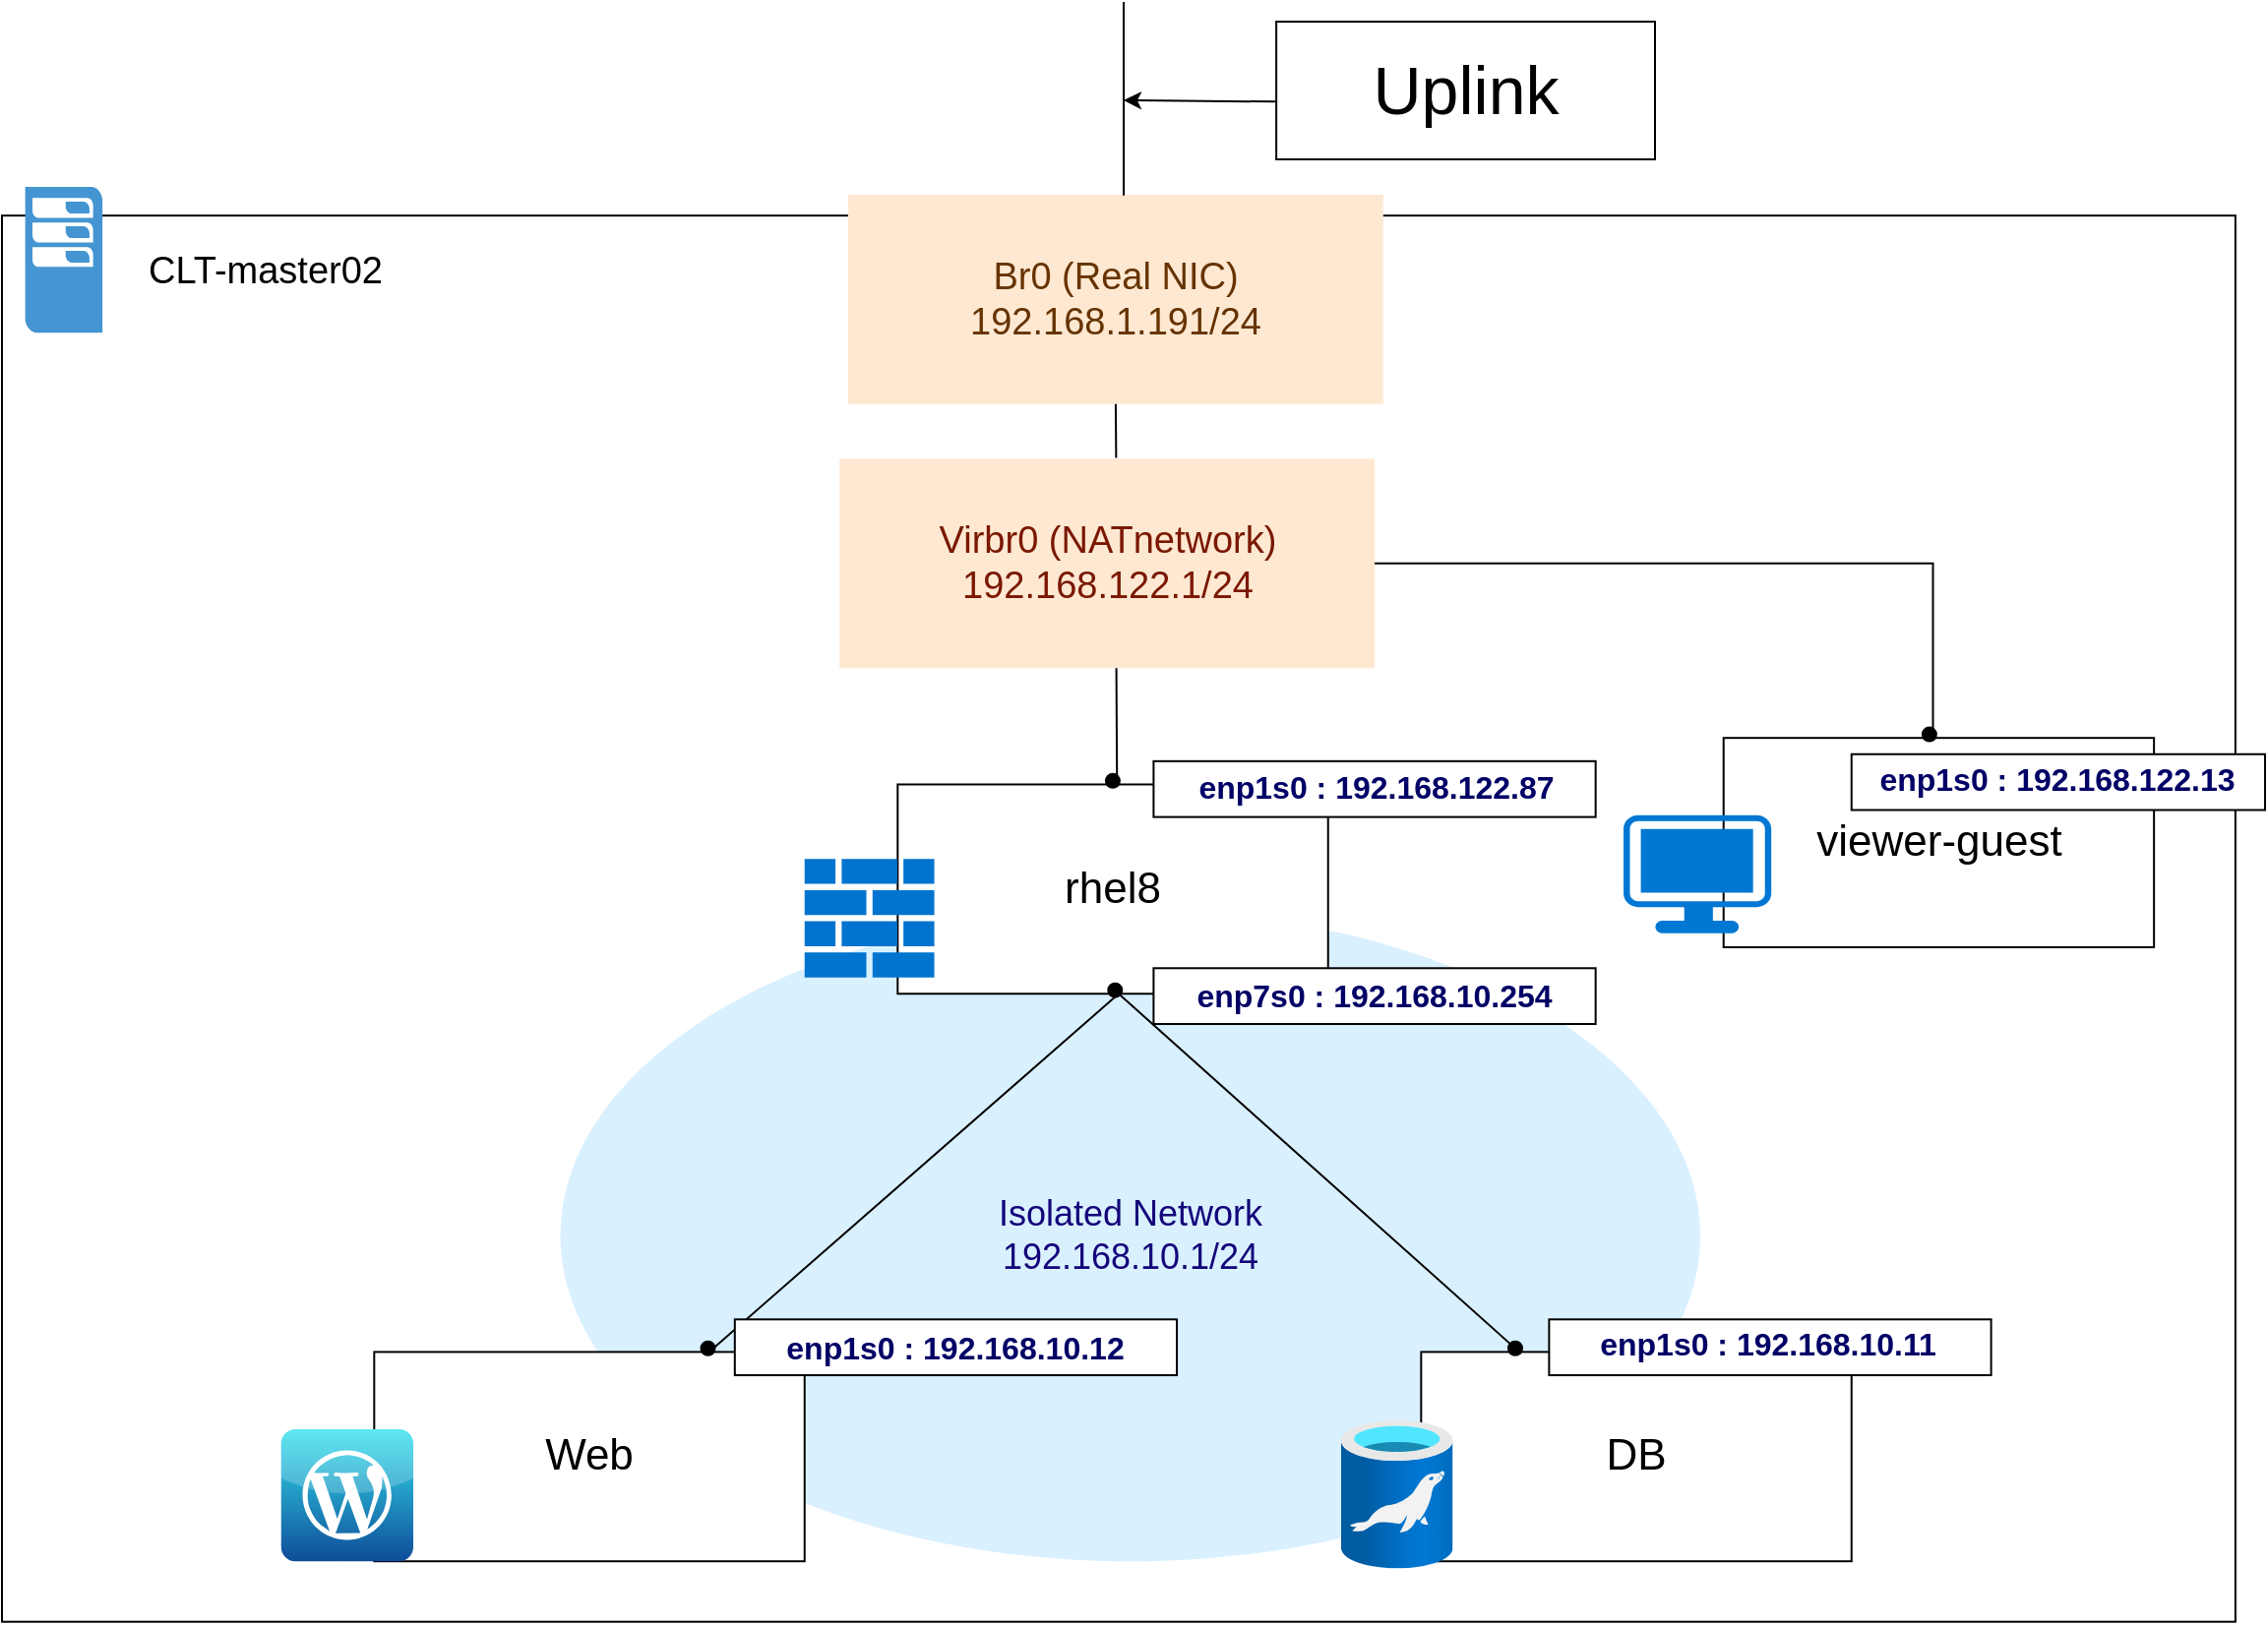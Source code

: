 <mxfile version="20.8.22" type="github">
  <diagram name="페이지-1" id="E3Nfmj0UPKqn4euKRgJr">
    <mxGraphModel dx="1325" dy="654" grid="1" gridSize="10" guides="1" tooltips="1" connect="1" arrows="1" fold="1" page="1" pageScale="1" pageWidth="1169" pageHeight="827" math="0" shadow="0">
      <root>
        <mxCell id="0" />
        <mxCell id="1" style="" parent="0" />
        <mxCell id="SxxazjnEcDOOSWcFCbGN-16" value="" style="group" parent="1" vertex="1" connectable="0">
          <mxGeometry x="10" y="94" width="1134.94" height="729.35" as="geometry" />
        </mxCell>
        <mxCell id="SxxazjnEcDOOSWcFCbGN-1" value="" style="rounded=0;whiteSpace=wrap;html=1;" parent="SxxazjnEcDOOSWcFCbGN-16" vertex="1">
          <mxGeometry y="14.587" width="1134.94" height="714.763" as="geometry" />
        </mxCell>
        <mxCell id="SxxazjnEcDOOSWcFCbGN-2" value="" style="pointerEvents=1;shadow=0;dashed=0;html=1;strokeColor=none;fillColor=#4495D1;labelPosition=center;verticalLabelPosition=bottom;verticalAlign=top;align=center;outlineConnect=0;shape=mxgraph.veeam.2d.esx_esxi;" parent="SxxazjnEcDOOSWcFCbGN-16" vertex="1">
          <mxGeometry x="11.822" width="39.25" height="74.102" as="geometry" />
        </mxCell>
        <mxCell id="SxxazjnEcDOOSWcFCbGN-3" value="&lt;font style=&quot;font-size: 19px;&quot;&gt;CLT-master02&lt;/font&gt;" style="text;html=1;strokeColor=none;fillColor=none;align=center;verticalAlign=middle;whiteSpace=wrap;rounded=0;" parent="SxxazjnEcDOOSWcFCbGN-16" vertex="1">
          <mxGeometry x="59.111" y="14.587" width="149.907" height="57.765" as="geometry" />
        </mxCell>
        <mxCell id="-dV9_7q0t6joTDBwVUFz-1" value="&lt;font color=&quot;#663300&quot;&gt;Br0 (Real NIC)&lt;br&gt;192.168.1.191/24&lt;/font&gt;" style="rounded=0;whiteSpace=wrap;html=1;fontSize=19;fontColor=#14047A;fillColor=#FFE8D1;strokeColor=none;" parent="SxxazjnEcDOOSWcFCbGN-16" vertex="1">
          <mxGeometry x="430.004" y="3.995" width="271.914" height="106.402" as="geometry" />
        </mxCell>
        <mxCell id="3lqf1oaRyAjymzeeHCCF-2" value="" style="group" parent="1" vertex="1" connectable="0">
          <mxGeometry x="293.736" y="232.225" width="579.294" height="560.386" as="geometry" />
        </mxCell>
        <mxCell id="3lqf1oaRyAjymzeeHCCF-3" value="&lt;font color=&quot;#14047a&quot; style=&quot;font-size: 18px;&quot;&gt;Isolated Network&lt;br&gt;192.168.10.1/24&lt;/font&gt;" style="ellipse;whiteSpace=wrap;html=1;fillColor=#D9F0FF;strokeColor=none;" parent="3lqf1oaRyAjymzeeHCCF-2" vertex="1">
          <mxGeometry y="229.356" width="579.294" height="331.03" as="geometry" />
        </mxCell>
        <mxCell id="3lqf1oaRyAjymzeeHCCF-4" value="&lt;font color=&quot;#7a1800&quot;&gt;Virbr0 (NATnetwork)&lt;br&gt;192.168.122.1/24&lt;/font&gt;" style="rounded=0;whiteSpace=wrap;html=1;fontSize=19;fontColor=#14047A;fillColor=#FFE8D1;strokeColor=none;" parent="3lqf1oaRyAjymzeeHCCF-2" vertex="1">
          <mxGeometry x="141.868" width="271.914" height="106.402" as="geometry" />
        </mxCell>
        <mxCell id="3lqf1oaRyAjymzeeHCCF-5" value="" style="endArrow=none;html=1;rounded=0;fontSize=22;fontColor=#7A1800;" parent="1" edge="1">
          <mxGeometry width="50" height="50" relative="1" as="geometry">
            <mxPoint x="369.333" y="686.209" as="sourcePoint" />
            <mxPoint x="781.036" y="686.209" as="targetPoint" />
            <Array as="points">
              <mxPoint x="577.472" y="504.142" />
            </Array>
          </mxGeometry>
        </mxCell>
        <mxCell id="3lqf1oaRyAjymzeeHCCF-6" value="" style="endArrow=none;html=1;rounded=0;fontSize=22;fontColor=#7A1800;exitX=0.534;exitY=0.99;exitDx=0;exitDy=0;exitPerimeter=0;" parent="1" edge="1">
          <mxGeometry width="50" height="50" relative="1" as="geometry">
            <mxPoint x="577.223" y="503.078" as="sourcePoint" />
            <mxPoint x="576.289" y="338.627" as="targetPoint" />
          </mxGeometry>
        </mxCell>
        <mxCell id="3lqf1oaRyAjymzeeHCCF-7" value="" style="endArrow=none;html=1;rounded=0;fontSize=22;fontColor=#7A1800;" parent="1" edge="1">
          <mxGeometry width="50" height="50" relative="1" as="geometry">
            <mxPoint x="991.253" y="374.095" as="sourcePoint" />
            <mxPoint x="707.517" y="285.426" as="targetPoint" />
            <Array as="points">
              <mxPoint x="991.253" y="285.426" />
            </Array>
          </mxGeometry>
        </mxCell>
        <mxCell id="3lqf1oaRyAjymzeeHCCF-8" value="" style="endArrow=none;html=1;rounded=0;fontSize=22;fontColor=#7A1800;exitX=0.517;exitY=-0.005;exitDx=0;exitDy=0;exitPerimeter=0;entryX=0.5;entryY=1;entryDx=0;entryDy=0;" parent="1" target="-dV9_7q0t6joTDBwVUFz-1" edge="1">
          <mxGeometry width="50" height="50" relative="1" as="geometry">
            <mxPoint x="576.183" y="231.693" as="sourcePoint" />
            <mxPoint x="576.289" y="196.757" as="targetPoint" />
          </mxGeometry>
        </mxCell>
        <mxCell id="3lqf1oaRyAjymzeeHCCF-9" value="&lt;font style=&quot;font-size: 22px;&quot;&gt;rhel8&lt;/font&gt;" style="rounded=0;whiteSpace=wrap;html=1;" parent="1" vertex="1">
          <mxGeometry x="465.16" y="397.74" width="218.713" height="106.402" as="geometry" />
        </mxCell>
        <mxCell id="3lqf1oaRyAjymzeeHCCF-10" value="" style="shape=image;html=1;verticalAlign=top;verticalLabelPosition=bottom;labelBackgroundColor=#ffffff;imageAspect=0;aspect=fixed;image=https://cdn1.iconfinder.com/data/icons/Futurosoft%20Icons%200.5.2/128x128/apps/redhat.png" parent="1" vertex="1">
          <mxGeometry x="417.87" y="362.272" width="69.988" height="69.988" as="geometry" />
        </mxCell>
        <mxCell id="3lqf1oaRyAjymzeeHCCF-11" value="&lt;font style=&quot;font-size: 22px;&quot;&gt;Web&lt;/font&gt;" style="rounded=0;whiteSpace=wrap;html=1;" parent="1" vertex="1">
          <mxGeometry x="199.157" y="686.209" width="218.713" height="106.402" as="geometry" />
        </mxCell>
        <mxCell id="3lqf1oaRyAjymzeeHCCF-12" value="" style="shape=image;html=1;verticalAlign=top;verticalLabelPosition=bottom;labelBackgroundColor=#ffffff;imageAspect=0;aspect=fixed;image=https://cdn1.iconfinder.com/data/icons/Futurosoft%20Icons%200.5.2/128x128/apps/redhat.png" parent="1" vertex="1">
          <mxGeometry x="151.868" y="650.742" width="69.988" height="69.988" as="geometry" />
        </mxCell>
        <mxCell id="3lqf1oaRyAjymzeeHCCF-13" value="&lt;font style=&quot;font-size: 22px;&quot;&gt;DB&lt;/font&gt;" style="rounded=0;whiteSpace=wrap;html=1;" parent="1" vertex="1">
          <mxGeometry x="731.162" y="686.209" width="218.713" height="106.402" as="geometry" />
        </mxCell>
        <mxCell id="3lqf1oaRyAjymzeeHCCF-14" value="" style="shape=image;html=1;verticalAlign=top;verticalLabelPosition=bottom;labelBackgroundColor=#ffffff;imageAspect=0;aspect=fixed;image=https://cdn1.iconfinder.com/data/icons/Futurosoft%20Icons%200.5.2/128x128/apps/redhat.png" parent="1" vertex="1">
          <mxGeometry x="683.873" y="650.742" width="69.988" height="69.988" as="geometry" />
        </mxCell>
        <mxCell id="3lqf1oaRyAjymzeeHCCF-15" value="&lt;font style=&quot;font-size: 22px;&quot;&gt;viewer-guest&lt;/font&gt;" style="rounded=0;whiteSpace=wrap;html=1;" parent="1" vertex="1">
          <mxGeometry x="884.852" y="374.095" width="218.713" height="106.402" as="geometry" />
        </mxCell>
        <mxCell id="3lqf1oaRyAjymzeeHCCF-16" value="" style="shape=image;html=1;verticalAlign=top;verticalLabelPosition=bottom;labelBackgroundColor=#ffffff;imageAspect=0;aspect=fixed;image=https://cdn1.iconfinder.com/data/icons/Futurosoft%20Icons%200.5.2/128x128/apps/redhat.png" parent="1" vertex="1">
          <mxGeometry x="837.563" y="338.627" width="69.988" height="69.988" as="geometry" />
        </mxCell>
        <mxCell id="3lqf1oaRyAjymzeeHCCF-17" value="" style="aspect=fixed;html=1;points=[];align=center;image;fontSize=12;image=img/lib/azure2/databases/Azure_Database_MariaDB_Server.svg;fontColor=#7A1800;fillColor=#FFE8D1;" parent="1" vertex="1">
          <mxGeometry x="690.493" y="720.731" width="56.747" height="75.663" as="geometry" />
        </mxCell>
        <mxCell id="3lqf1oaRyAjymzeeHCCF-18" value="" style="dashed=0;outlineConnect=0;html=1;align=center;labelPosition=center;verticalLabelPosition=bottom;verticalAlign=top;shape=mxgraph.webicons.wordpress_2;fillColor=#35E2EE;gradientColor=#0E4D99;fontSize=22;fontColor=#7A1800;" parent="1" vertex="1">
          <mxGeometry x="151.868" y="725.46" width="67.151" height="67.152" as="geometry" />
        </mxCell>
        <mxCell id="3lqf1oaRyAjymzeeHCCF-19" value="" style="sketch=0;pointerEvents=1;shadow=0;dashed=0;html=1;strokeColor=none;labelPosition=center;verticalLabelPosition=bottom;verticalAlign=top;outlineConnect=0;align=center;shape=mxgraph.office.concepts.firewall;fillColor=#0074ce;fontSize=22;fontColor=#7A1800;" parent="1" vertex="1">
          <mxGeometry x="417.87" y="435.572" width="65.898" height="60.295" as="geometry" />
        </mxCell>
        <mxCell id="3lqf1oaRyAjymzeeHCCF-20" value="" style="points=[[0.03,0.03,0],[0.5,0,0],[0.97,0.03,0],[1,0.4,0],[0.97,0.745,0],[0.5,1,0],[0.03,0.745,0],[0,0.4,0]];verticalLabelPosition=bottom;sketch=0;html=1;verticalAlign=top;aspect=fixed;align=center;pointerEvents=1;shape=mxgraph.cisco19.workstation;fillColor=#0077d3;strokeColor=none;fontSize=22;fontColor=#7A1800;" parent="1" vertex="1">
          <mxGeometry x="834.016" y="413.346" width="75.072" height="60.057" as="geometry" />
        </mxCell>
        <mxCell id="3lqf1oaRyAjymzeeHCCF-22" value="" style="rounded=0;whiteSpace=wrap;html=1;labelBorderColor=none;strokeColor=default;strokeWidth=1;fontSize=16;fontColor=#000066;fillColor=default;" parent="1" vertex="1">
          <mxGeometry x="595.205" y="491.138" width="224.624" height="28.374" as="geometry" />
        </mxCell>
        <mxCell id="3lqf1oaRyAjymzeeHCCF-23" value="" style="rounded=0;whiteSpace=wrap;html=1;labelBorderColor=none;strokeColor=default;strokeWidth=1;fontSize=16;fontColor=#000066;fillColor=default;" parent="1" vertex="1">
          <mxGeometry x="595.205" y="385.917" width="224.624" height="28.374" as="geometry" />
        </mxCell>
        <mxCell id="3lqf1oaRyAjymzeeHCCF-24" value="" style="rounded=0;whiteSpace=wrap;html=1;labelBorderColor=none;strokeColor=default;strokeWidth=1;fontSize=16;fontColor=#000066;fillColor=default;" parent="1" vertex="1">
          <mxGeometry x="382.403" y="669.657" width="224.624" height="28.374" as="geometry" />
        </mxCell>
        <mxCell id="3lqf1oaRyAjymzeeHCCF-25" value="" style="rounded=0;whiteSpace=wrap;html=1;labelBorderColor=none;strokeColor=default;strokeWidth=1;fontSize=16;fontColor=#000066;fillColor=default;" parent="1" vertex="1">
          <mxGeometry x="796.185" y="669.657" width="224.624" height="28.374" as="geometry" />
        </mxCell>
        <mxCell id="3lqf1oaRyAjymzeeHCCF-26" value="" style="rounded=0;whiteSpace=wrap;html=1;labelBorderColor=none;strokeColor=default;strokeWidth=1;fontSize=16;fontColor=#000066;fillColor=default;" parent="1" vertex="1">
          <mxGeometry x="949.872" y="382.371" width="210.128" height="28.374" as="geometry" />
        </mxCell>
        <mxCell id="3lqf1oaRyAjymzeeHCCF-27" value="&lt;font color=&quot;#000066&quot; style=&quot;font-size: 16px;&quot;&gt;&lt;b&gt;enp7s0 : 192.168.10.254&lt;/b&gt;&lt;/font&gt;" style="text;html=1;strokeColor=none;fillColor=none;align=center;verticalAlign=middle;whiteSpace=wrap;rounded=0;fontSize=22;fontColor=#7A1800;labelBorderColor=none;" parent="1" vertex="1">
          <mxGeometry x="595.205" y="486.409" width="224.624" height="35.468" as="geometry" />
        </mxCell>
        <mxCell id="3lqf1oaRyAjymzeeHCCF-28" value="&lt;font color=&quot;#000066&quot; style=&quot;font-size: 16px;&quot;&gt;&lt;b&gt;enp1s0 : 192.168.10.12&lt;/b&gt;&lt;/font&gt;" style="text;html=1;strokeColor=none;fillColor=none;align=center;verticalAlign=middle;whiteSpace=wrap;rounded=0;fontSize=22;fontColor=#7A1800;" parent="1" vertex="1">
          <mxGeometry x="382.403" y="664.928" width="224.624" height="35.468" as="geometry" />
        </mxCell>
        <mxCell id="3lqf1oaRyAjymzeeHCCF-29" value="&lt;font color=&quot;#000066&quot; style=&quot;font-size: 16px;&quot;&gt;&lt;b&gt;enp1s0 : 192.168.10.11&lt;/b&gt;&lt;/font&gt;" style="text;html=1;strokeColor=none;fillColor=none;align=center;verticalAlign=middle;whiteSpace=wrap;rounded=0;fontSize=22;fontColor=#7A1800;" parent="1" vertex="1">
          <mxGeometry x="795.003" y="663.746" width="224.624" height="35.468" as="geometry" />
        </mxCell>
        <mxCell id="3lqf1oaRyAjymzeeHCCF-30" value="" style="shape=waypoint;sketch=0;fillStyle=solid;size=6;pointerEvents=1;points=[];fillColor=#021926;resizable=0;rotatable=0;perimeter=centerPerimeter;snapToPoint=1;rounded=0;labelBorderColor=none;strokeColor=default;strokeWidth=2;fontSize=16;fontColor=#000066;" parent="1" vertex="1">
          <mxGeometry x="565.649" y="492.32" width="20" height="20" as="geometry" />
        </mxCell>
        <mxCell id="3lqf1oaRyAjymzeeHCCF-31" value="" style="shape=waypoint;sketch=0;fillStyle=solid;size=6;pointerEvents=1;points=[];fillColor=#021926;resizable=0;rotatable=0;perimeter=centerPerimeter;snapToPoint=1;rounded=0;labelBorderColor=none;strokeColor=default;strokeWidth=2;fontSize=16;fontColor=#000066;" parent="1" vertex="1">
          <mxGeometry x="564.467" y="385.917" width="20" height="20" as="geometry" />
        </mxCell>
        <mxCell id="3lqf1oaRyAjymzeeHCCF-32" value="" style="shape=waypoint;sketch=0;fillStyle=solid;size=6;pointerEvents=1;points=[];fillColor=none;resizable=0;rotatable=0;perimeter=centerPerimeter;snapToPoint=1;rounded=0;labelBorderColor=none;strokeColor=default;strokeWidth=2;fontSize=16;fontColor=#000066;" parent="1" vertex="1">
          <mxGeometry x="358.759" y="674.386" width="20" height="20" as="geometry" />
        </mxCell>
        <mxCell id="3lqf1oaRyAjymzeeHCCF-33" value="" style="shape=waypoint;sketch=0;fillStyle=solid;size=6;pointerEvents=1;points=[];fillColor=none;resizable=0;rotatable=0;perimeter=centerPerimeter;snapToPoint=1;rounded=0;labelBorderColor=none;strokeColor=default;strokeWidth=2;fontSize=16;fontColor=#000066;" parent="1" vertex="1">
          <mxGeometry x="768.993" y="674.386" width="20" height="20" as="geometry" />
        </mxCell>
        <mxCell id="3lqf1oaRyAjymzeeHCCF-34" value="" style="shape=waypoint;sketch=0;fillStyle=solid;size=6;pointerEvents=1;points=[];fillColor=#021926;resizable=0;rotatable=0;perimeter=centerPerimeter;snapToPoint=1;rounded=0;labelBorderColor=none;strokeColor=default;strokeWidth=2;fontSize=16;fontColor=#000066;" parent="1" vertex="1">
          <mxGeometry x="979.431" y="362.272" width="20" height="20" as="geometry" />
        </mxCell>
        <mxCell id="3lqf1oaRyAjymzeeHCCF-35" value="&lt;font color=&quot;#000066&quot; style=&quot;font-size: 16px;&quot;&gt;&lt;b&gt;enp1s0 : 192.168.122.13&lt;/b&gt;&lt;/font&gt;" style="text;html=1;strokeColor=none;fillColor=none;align=center;verticalAlign=middle;whiteSpace=wrap;rounded=0;fontSize=22;fontColor=#7A1800;" parent="1" vertex="1">
          <mxGeometry x="956.429" y="376.459" width="197.123" height="35.468" as="geometry" />
        </mxCell>
        <mxCell id="3lqf1oaRyAjymzeeHCCF-36" value="&lt;font color=&quot;#000066&quot; style=&quot;font-size: 16px;&quot;&gt;&lt;b&gt;enp1s0 : 192.168.122.87&lt;/b&gt;&lt;/font&gt;" style="text;html=1;strokeColor=none;fillColor=none;align=center;verticalAlign=middle;whiteSpace=wrap;rounded=0;fontSize=22;fontColor=#7A1800;labelBorderColor=none;" parent="1" vertex="1">
          <mxGeometry x="596.387" y="380.006" width="224.624" height="35.468" as="geometry" />
        </mxCell>
        <mxCell id="-dV9_7q0t6joTDBwVUFz-3" value="" style="endArrow=none;html=1;rounded=0;exitX=0.515;exitY=0.004;exitDx=0;exitDy=0;exitPerimeter=0;" parent="1" source="-dV9_7q0t6joTDBwVUFz-1" edge="1">
          <mxGeometry width="50" height="50" relative="1" as="geometry">
            <mxPoint x="580" y="94" as="sourcePoint" />
            <mxPoint x="580" as="targetPoint" />
          </mxGeometry>
        </mxCell>
        <mxCell id="-dV9_7q0t6joTDBwVUFz-4" value="&lt;font style=&quot;font-size: 34px;&quot;&gt;Uplink&lt;/font&gt;" style="text;html=1;strokeColor=default;fillColor=default;align=center;verticalAlign=middle;whiteSpace=wrap;rounded=0;" parent="1" vertex="1">
          <mxGeometry x="657.56" y="10" width="192.44" height="70" as="geometry" />
        </mxCell>
        <mxCell id="-dV9_7q0t6joTDBwVUFz-5" value="" style="endArrow=classic;html=1;rounded=0;fontSize=17;exitX=-0.003;exitY=0.581;exitDx=0;exitDy=0;exitPerimeter=0;" parent="1" source="-dV9_7q0t6joTDBwVUFz-4" edge="1">
          <mxGeometry width="50" height="50" relative="1" as="geometry">
            <mxPoint x="600" y="74" as="sourcePoint" />
            <mxPoint x="580" y="50" as="targetPoint" />
          </mxGeometry>
        </mxCell>
      </root>
    </mxGraphModel>
  </diagram>
</mxfile>
